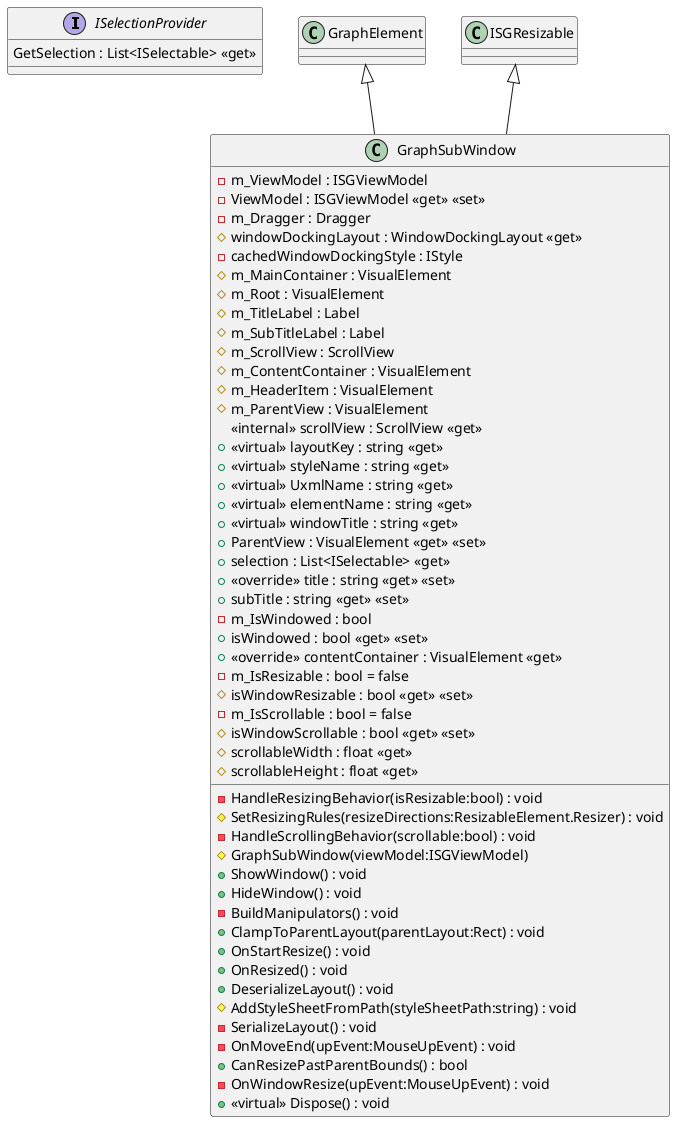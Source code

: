 @startuml
interface ISelectionProvider {
    GetSelection : List<ISelectable> <<get>>
}
class GraphSubWindow {
    - m_ViewModel : ISGViewModel
    - ViewModel : ISGViewModel <<get>> <<set>>
    - m_Dragger : Dragger
    # windowDockingLayout : WindowDockingLayout <<get>>
    - cachedWindowDockingStyle : IStyle
    # m_MainContainer : VisualElement
    # m_Root : VisualElement
    # m_TitleLabel : Label
    # m_SubTitleLabel : Label
    # m_ScrollView : ScrollView
    # m_ContentContainer : VisualElement
    # m_HeaderItem : VisualElement
    # m_ParentView : VisualElement
    <<internal>> scrollView : ScrollView <<get>>
    + <<virtual>> layoutKey : string <<get>>
    + <<virtual>> styleName : string <<get>>
    + <<virtual>> UxmlName : string <<get>>
    + <<virtual>> elementName : string <<get>>
    + <<virtual>> windowTitle : string <<get>>
    + ParentView : VisualElement <<get>> <<set>>
    + selection : List<ISelectable> <<get>>
    + <<override>> title : string <<get>> <<set>>
    + subTitle : string <<get>> <<set>>
    - m_IsWindowed : bool
    + isWindowed : bool <<get>> <<set>>
    + <<override>> contentContainer : VisualElement <<get>>
    - m_IsResizable : bool = false
    # isWindowResizable : bool <<get>> <<set>>
    - HandleResizingBehavior(isResizable:bool) : void
    # SetResizingRules(resizeDirections:ResizableElement.Resizer) : void
    - m_IsScrollable : bool = false
    # isWindowScrollable : bool <<get>> <<set>>
    # scrollableWidth : float <<get>>
    # scrollableHeight : float <<get>>
    - HandleScrollingBehavior(scrollable:bool) : void
    # GraphSubWindow(viewModel:ISGViewModel)
    + ShowWindow() : void
    + HideWindow() : void
    - BuildManipulators() : void
    + ClampToParentLayout(parentLayout:Rect) : void
    + OnStartResize() : void
    + OnResized() : void
    + DeserializeLayout() : void
    # AddStyleSheetFromPath(styleSheetPath:string) : void
    - SerializeLayout() : void
    - OnMoveEnd(upEvent:MouseUpEvent) : void
    + CanResizePastParentBounds() : bool
    - OnWindowResize(upEvent:MouseUpEvent) : void
    + <<virtual>> Dispose() : void
}
GraphElement <|-- GraphSubWindow
ISGResizable <|-- GraphSubWindow
@enduml
